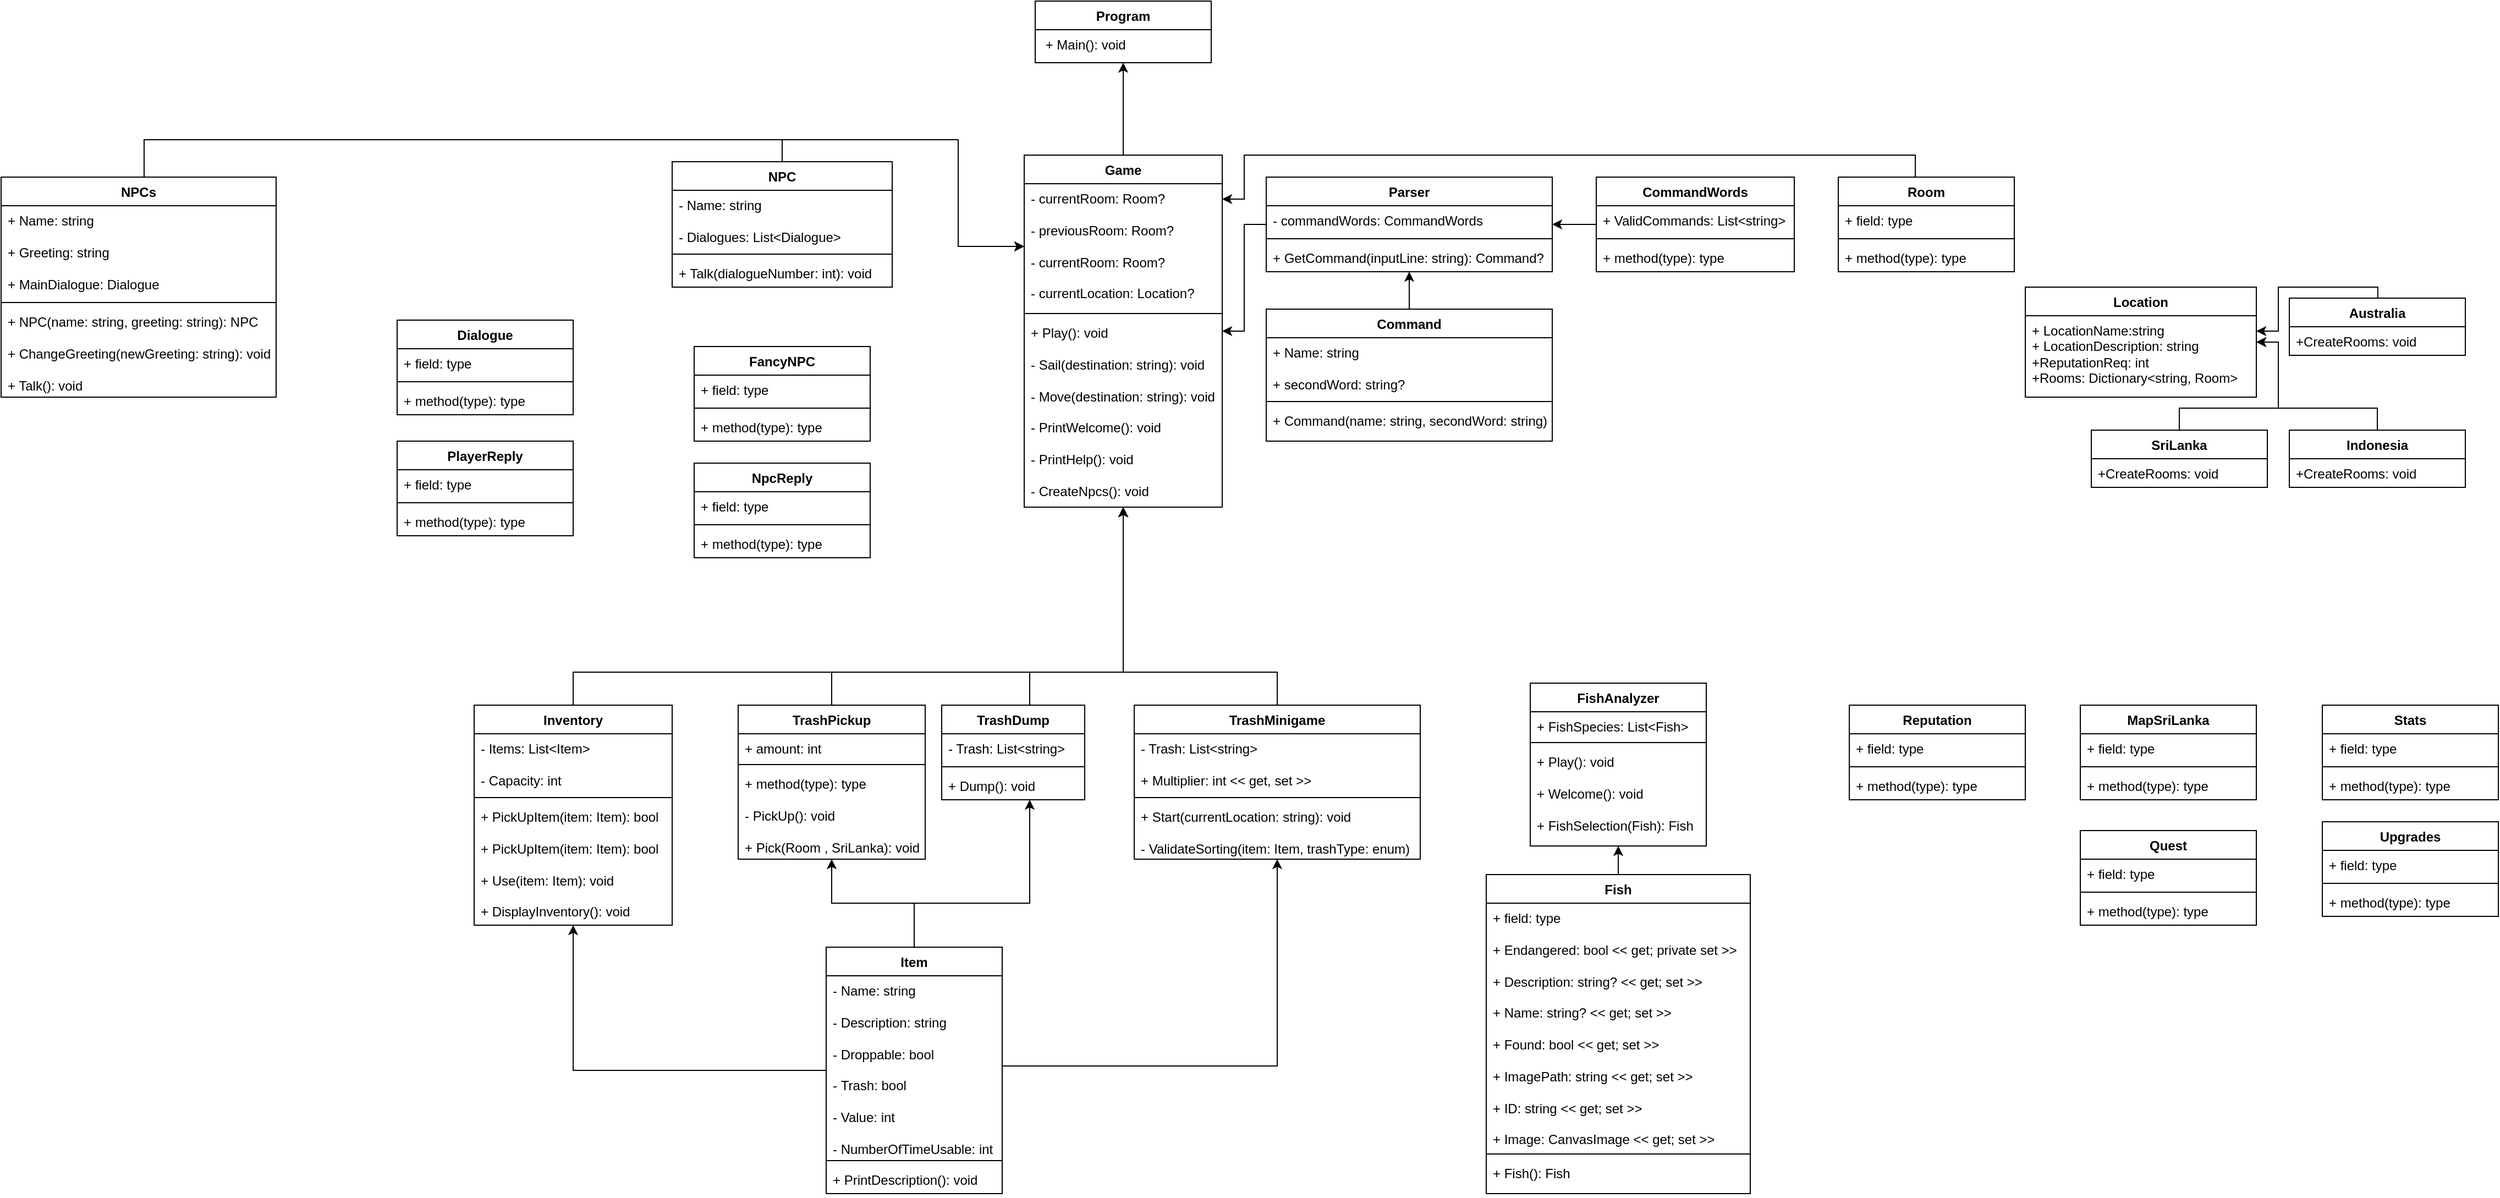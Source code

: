 <mxfile version="25.0.3">
  <diagram name="Page-1" id="HshJEkVW3gEjUvGZFas3">
    <mxGraphModel dx="2058" dy="684" grid="1" gridSize="10" guides="1" tooltips="1" connect="1" arrows="1" fold="1" page="1" pageScale="1" pageWidth="850" pageHeight="1100" math="0" shadow="0">
      <root>
        <mxCell id="0" />
        <mxCell id="1" parent="0" />
        <mxCell id="acAQ6S3nDztvJlJHTMa2-1" value="Program" style="swimlane;fontStyle=1;align=center;verticalAlign=top;childLayout=stackLayout;horizontal=1;startSize=26;horizontalStack=0;resizeParent=1;resizeParentMax=0;resizeLast=0;collapsible=1;marginBottom=0;whiteSpace=wrap;html=1;" parent="1" vertex="1">
          <mxGeometry x="350" y="10" width="160" height="56" as="geometry" />
        </mxCell>
        <mxCell id="acAQ6S3nDztvJlJHTMa2-4" value="&amp;nbsp;+ Main(): void" style="text;strokeColor=none;fillColor=none;align=left;verticalAlign=top;spacingLeft=4;spacingRight=4;overflow=hidden;rotatable=0;points=[[0,0.5],[1,0.5]];portConstraint=eastwest;whiteSpace=wrap;html=1;" parent="acAQ6S3nDztvJlJHTMa2-1" vertex="1">
          <mxGeometry y="26" width="160" height="30" as="geometry" />
        </mxCell>
        <mxCell id="acAQ6S3nDztvJlJHTMa2-167" style="edgeStyle=orthogonalEdgeStyle;rounded=0;orthogonalLoop=1;jettySize=auto;html=1;" parent="1" source="acAQ6S3nDztvJlJHTMa2-5" target="acAQ6S3nDztvJlJHTMa2-1" edge="1">
          <mxGeometry relative="1" as="geometry" />
        </mxCell>
        <mxCell id="acAQ6S3nDztvJlJHTMa2-5" value="Game" style="swimlane;fontStyle=1;align=center;verticalAlign=top;childLayout=stackLayout;horizontal=1;startSize=26;horizontalStack=0;resizeParent=1;resizeParentMax=0;resizeLast=0;collapsible=1;marginBottom=0;whiteSpace=wrap;html=1;" parent="1" vertex="1">
          <mxGeometry x="340" y="150" width="180" height="320" as="geometry" />
        </mxCell>
        <mxCell id="acAQ6S3nDztvJlJHTMa2-6" value="- currentRoom: Room?&lt;div&gt;&lt;br&gt;&lt;div&gt;- previousRoom: Room?&lt;/div&gt;&lt;div&gt;&lt;br&gt;&lt;/div&gt;&lt;div&gt;- currentRoom: Room?&lt;br&gt;&lt;/div&gt;&lt;div&gt;&lt;br&gt;&lt;/div&gt;&lt;div&gt;- currentLocation: Location?&lt;/div&gt;&lt;/div&gt;" style="text;strokeColor=none;fillColor=none;align=left;verticalAlign=top;spacingLeft=4;spacingRight=4;overflow=hidden;rotatable=0;points=[[0,0.5],[1,0.5]];portConstraint=eastwest;whiteSpace=wrap;html=1;" parent="acAQ6S3nDztvJlJHTMa2-5" vertex="1">
          <mxGeometry y="26" width="180" height="114" as="geometry" />
        </mxCell>
        <mxCell id="acAQ6S3nDztvJlJHTMa2-7" value="" style="line;strokeWidth=1;fillColor=none;align=left;verticalAlign=middle;spacingTop=-1;spacingLeft=3;spacingRight=3;rotatable=0;labelPosition=right;points=[];portConstraint=eastwest;strokeColor=inherit;" parent="acAQ6S3nDztvJlJHTMa2-5" vertex="1">
          <mxGeometry y="140" width="180" height="8" as="geometry" />
        </mxCell>
        <mxCell id="acAQ6S3nDztvJlJHTMa2-8" value="&lt;div&gt;+ Play(): void&lt;/div&gt;&lt;div&gt;&lt;br&gt;&lt;/div&gt;&lt;div&gt;- Sail(destination: string): void&lt;/div&gt;&lt;div&gt;&lt;br&gt;&lt;/div&gt;&lt;div&gt;- Move(destination: string): void&lt;/div&gt;&lt;div&gt;&lt;br&gt;&lt;/div&gt;&lt;div&gt;- PrintWelcome(): void&lt;/div&gt;&lt;div&gt;&lt;br&gt;&lt;/div&gt;&lt;div&gt;- PrintHelp(): void&lt;/div&gt;&lt;div&gt;&lt;br&gt;&lt;/div&gt;&lt;div&gt;- CreateNpcs(): void&lt;/div&gt;&lt;div&gt;&lt;br&gt;&lt;/div&gt;" style="text;strokeColor=none;fillColor=none;align=left;verticalAlign=top;spacingLeft=4;spacingRight=4;overflow=hidden;rotatable=0;points=[[0,0.5],[1,0.5]];portConstraint=eastwest;whiteSpace=wrap;html=1;" parent="acAQ6S3nDztvJlJHTMa2-5" vertex="1">
          <mxGeometry y="148" width="180" height="172" as="geometry" />
        </mxCell>
        <mxCell id="acAQ6S3nDztvJlJHTMa2-171" style="edgeStyle=orthogonalEdgeStyle;rounded=0;orthogonalLoop=1;jettySize=auto;html=1;" parent="1" source="acAQ6S3nDztvJlJHTMa2-13" target="acAQ6S3nDztvJlJHTMa2-5" edge="1">
          <mxGeometry relative="1" as="geometry" />
        </mxCell>
        <mxCell id="acAQ6S3nDztvJlJHTMa2-13" value="Parser" style="swimlane;fontStyle=1;align=center;verticalAlign=top;childLayout=stackLayout;horizontal=1;startSize=26;horizontalStack=0;resizeParent=1;resizeParentMax=0;resizeLast=0;collapsible=1;marginBottom=0;whiteSpace=wrap;html=1;" parent="1" vertex="1">
          <mxGeometry x="560" y="170" width="260" height="86" as="geometry" />
        </mxCell>
        <mxCell id="acAQ6S3nDztvJlJHTMa2-14" value="- commandWords: CommandWords" style="text;strokeColor=none;fillColor=none;align=left;verticalAlign=top;spacingLeft=4;spacingRight=4;overflow=hidden;rotatable=0;points=[[0,0.5],[1,0.5]];portConstraint=eastwest;whiteSpace=wrap;html=1;" parent="acAQ6S3nDztvJlJHTMa2-13" vertex="1">
          <mxGeometry y="26" width="260" height="26" as="geometry" />
        </mxCell>
        <mxCell id="acAQ6S3nDztvJlJHTMa2-15" value="" style="line;strokeWidth=1;fillColor=none;align=left;verticalAlign=middle;spacingTop=-1;spacingLeft=3;spacingRight=3;rotatable=0;labelPosition=right;points=[];portConstraint=eastwest;strokeColor=inherit;" parent="acAQ6S3nDztvJlJHTMa2-13" vertex="1">
          <mxGeometry y="52" width="260" height="8" as="geometry" />
        </mxCell>
        <mxCell id="acAQ6S3nDztvJlJHTMa2-16" value="+ GetCommand(inputLine: string): Command?" style="text;strokeColor=none;fillColor=none;align=left;verticalAlign=top;spacingLeft=4;spacingRight=4;overflow=hidden;rotatable=0;points=[[0,0.5],[1,0.5]];portConstraint=eastwest;whiteSpace=wrap;html=1;" parent="acAQ6S3nDztvJlJHTMa2-13" vertex="1">
          <mxGeometry y="60" width="260" height="26" as="geometry" />
        </mxCell>
        <mxCell id="acAQ6S3nDztvJlJHTMa2-172" style="edgeStyle=orthogonalEdgeStyle;rounded=0;orthogonalLoop=1;jettySize=auto;html=1;" parent="1" source="acAQ6S3nDztvJlJHTMa2-17" target="acAQ6S3nDztvJlJHTMa2-13" edge="1">
          <mxGeometry relative="1" as="geometry" />
        </mxCell>
        <mxCell id="acAQ6S3nDztvJlJHTMa2-17" value="Command" style="swimlane;fontStyle=1;align=center;verticalAlign=top;childLayout=stackLayout;horizontal=1;startSize=26;horizontalStack=0;resizeParent=1;resizeParentMax=0;resizeLast=0;collapsible=1;marginBottom=0;whiteSpace=wrap;html=1;" parent="1" vertex="1">
          <mxGeometry x="560" y="290" width="260" height="120" as="geometry" />
        </mxCell>
        <mxCell id="acAQ6S3nDztvJlJHTMa2-18" value="+ Name: string&lt;div&gt;&lt;br&gt;&lt;div&gt;+ secondWord: string?&lt;/div&gt;&lt;/div&gt;" style="text;strokeColor=none;fillColor=none;align=left;verticalAlign=top;spacingLeft=4;spacingRight=4;overflow=hidden;rotatable=0;points=[[0,0.5],[1,0.5]];portConstraint=eastwest;whiteSpace=wrap;html=1;" parent="acAQ6S3nDztvJlJHTMa2-17" vertex="1">
          <mxGeometry y="26" width="260" height="54" as="geometry" />
        </mxCell>
        <mxCell id="acAQ6S3nDztvJlJHTMa2-19" value="" style="line;strokeWidth=1;fillColor=none;align=left;verticalAlign=middle;spacingTop=-1;spacingLeft=3;spacingRight=3;rotatable=0;labelPosition=right;points=[];portConstraint=eastwest;strokeColor=inherit;" parent="acAQ6S3nDztvJlJHTMa2-17" vertex="1">
          <mxGeometry y="80" width="260" height="8" as="geometry" />
        </mxCell>
        <mxCell id="acAQ6S3nDztvJlJHTMa2-20" value="+ Command(name: string, secondWord: string)" style="text;strokeColor=none;fillColor=none;align=left;verticalAlign=top;spacingLeft=4;spacingRight=4;overflow=hidden;rotatable=0;points=[[0,0.5],[1,0.5]];portConstraint=eastwest;whiteSpace=wrap;html=1;" parent="acAQ6S3nDztvJlJHTMa2-17" vertex="1">
          <mxGeometry y="88" width="260" height="32" as="geometry" />
        </mxCell>
        <mxCell id="acAQ6S3nDztvJlJHTMa2-163" style="edgeStyle=orthogonalEdgeStyle;rounded=0;orthogonalLoop=1;jettySize=auto;html=1;exitX=0.5;exitY=0;exitDx=0;exitDy=0;" parent="1" source="acAQ6S3nDztvJlJHTMa2-21" target="acAQ6S3nDztvJlJHTMa2-6" edge="1">
          <mxGeometry relative="1" as="geometry" />
        </mxCell>
        <mxCell id="acAQ6S3nDztvJlJHTMa2-21" value="NPC" style="swimlane;fontStyle=1;align=center;verticalAlign=top;childLayout=stackLayout;horizontal=1;startSize=26;horizontalStack=0;resizeParent=1;resizeParentMax=0;resizeLast=0;collapsible=1;marginBottom=0;whiteSpace=wrap;html=1;" parent="1" vertex="1">
          <mxGeometry x="20" y="156" width="200" height="114" as="geometry" />
        </mxCell>
        <mxCell id="acAQ6S3nDztvJlJHTMa2-22" value="- Name: string&lt;div&gt;&lt;br&gt;&lt;/div&gt;&lt;div&gt;- Dialogues: List&amp;lt;Dialogue&amp;gt;&lt;/div&gt;" style="text;strokeColor=none;fillColor=none;align=left;verticalAlign=top;spacingLeft=4;spacingRight=4;overflow=hidden;rotatable=0;points=[[0,0.5],[1,0.5]];portConstraint=eastwest;whiteSpace=wrap;html=1;" parent="acAQ6S3nDztvJlJHTMa2-21" vertex="1">
          <mxGeometry y="26" width="200" height="54" as="geometry" />
        </mxCell>
        <mxCell id="acAQ6S3nDztvJlJHTMa2-23" value="" style="line;strokeWidth=1;fillColor=none;align=left;verticalAlign=middle;spacingTop=-1;spacingLeft=3;spacingRight=3;rotatable=0;labelPosition=right;points=[];portConstraint=eastwest;strokeColor=inherit;" parent="acAQ6S3nDztvJlJHTMa2-21" vertex="1">
          <mxGeometry y="80" width="200" height="8" as="geometry" />
        </mxCell>
        <mxCell id="acAQ6S3nDztvJlJHTMa2-24" value="+ Talk(dialogueNumber: int): void" style="text;strokeColor=none;fillColor=none;align=left;verticalAlign=top;spacingLeft=4;spacingRight=4;overflow=hidden;rotatable=0;points=[[0,0.5],[1,0.5]];portConstraint=eastwest;whiteSpace=wrap;html=1;" parent="acAQ6S3nDztvJlJHTMa2-21" vertex="1">
          <mxGeometry y="88" width="200" height="26" as="geometry" />
        </mxCell>
        <mxCell id="acAQ6S3nDztvJlJHTMa2-170" style="edgeStyle=orthogonalEdgeStyle;rounded=0;orthogonalLoop=1;jettySize=auto;html=1;" parent="1" source="acAQ6S3nDztvJlJHTMa2-33" target="acAQ6S3nDztvJlJHTMa2-5" edge="1">
          <mxGeometry relative="1" as="geometry">
            <Array as="points">
              <mxPoint x="-70" y="620" />
              <mxPoint x="430" y="620" />
            </Array>
          </mxGeometry>
        </mxCell>
        <mxCell id="acAQ6S3nDztvJlJHTMa2-33" value="Inventory" style="swimlane;fontStyle=1;align=center;verticalAlign=top;childLayout=stackLayout;horizontal=1;startSize=26;horizontalStack=0;resizeParent=1;resizeParentMax=0;resizeLast=0;collapsible=1;marginBottom=0;whiteSpace=wrap;html=1;" parent="1" vertex="1">
          <mxGeometry x="-160" y="650" width="180" height="200" as="geometry" />
        </mxCell>
        <mxCell id="acAQ6S3nDztvJlJHTMa2-34" value="- Items: List&amp;lt;Item&amp;gt;&lt;div&gt;&lt;br&gt;&lt;/div&gt;&lt;div&gt;- Capacity: int&lt;/div&gt;&lt;div&gt;&lt;br&gt;&lt;/div&gt;" style="text;strokeColor=none;fillColor=none;align=left;verticalAlign=top;spacingLeft=4;spacingRight=4;overflow=hidden;rotatable=0;points=[[0,0.5],[1,0.5]];portConstraint=eastwest;whiteSpace=wrap;html=1;" parent="acAQ6S3nDztvJlJHTMa2-33" vertex="1">
          <mxGeometry y="26" width="180" height="54" as="geometry" />
        </mxCell>
        <mxCell id="acAQ6S3nDztvJlJHTMa2-35" value="" style="line;strokeWidth=1;fillColor=none;align=left;verticalAlign=middle;spacingTop=-1;spacingLeft=3;spacingRight=3;rotatable=0;labelPosition=right;points=[];portConstraint=eastwest;strokeColor=inherit;" parent="acAQ6S3nDztvJlJHTMa2-33" vertex="1">
          <mxGeometry y="80" width="180" height="8" as="geometry" />
        </mxCell>
        <mxCell id="acAQ6S3nDztvJlJHTMa2-36" value="&lt;div&gt;+ PickUpItem(item: Item): bool&lt;/div&gt;&lt;div&gt;&lt;br&gt;&lt;/div&gt;&lt;div&gt;+ PickUpItem(item: Item): bool&lt;/div&gt;&lt;div&gt;&lt;br&gt;&lt;/div&gt;&lt;div&gt;&lt;span class=&quot;hljs-operator&quot;&gt;+&lt;/span&gt;&amp;nbsp;Use(item: Item): void&lt;/div&gt;&lt;div&gt;&lt;br&gt;&lt;/div&gt;&lt;div&gt;&lt;span class=&quot;hljs-operator&quot;&gt;+&lt;/span&gt;&amp;nbsp;DisplayInventory(): void&amp;nbsp;&lt;/div&gt;" style="text;strokeColor=none;fillColor=none;align=left;verticalAlign=top;spacingLeft=4;spacingRight=4;overflow=hidden;rotatable=0;points=[[0,0.5],[1,0.5]];portConstraint=eastwest;whiteSpace=wrap;html=1;" parent="acAQ6S3nDztvJlJHTMa2-33" vertex="1">
          <mxGeometry y="88" width="180" height="112" as="geometry" />
        </mxCell>
        <mxCell id="F4LDAdHDtTHoYNamxjhs-8" style="edgeStyle=orthogonalEdgeStyle;rounded=0;orthogonalLoop=1;jettySize=auto;html=1;" parent="1" source="acAQ6S3nDztvJlJHTMa2-37" target="acAQ6S3nDztvJlJHTMa2-117" edge="1">
          <mxGeometry relative="1" as="geometry" />
        </mxCell>
        <mxCell id="F4LDAdHDtTHoYNamxjhs-9" style="edgeStyle=orthogonalEdgeStyle;rounded=0;orthogonalLoop=1;jettySize=auto;html=1;" parent="1" source="acAQ6S3nDztvJlJHTMa2-37" target="acAQ6S3nDztvJlJHTMa2-33" edge="1">
          <mxGeometry relative="1" as="geometry" />
        </mxCell>
        <mxCell id="F4LDAdHDtTHoYNamxjhs-10" style="edgeStyle=orthogonalEdgeStyle;rounded=0;orthogonalLoop=1;jettySize=auto;html=1;" parent="1" source="acAQ6S3nDztvJlJHTMa2-37" target="acAQ6S3nDztvJlJHTMa2-121" edge="1">
          <mxGeometry relative="1" as="geometry">
            <Array as="points">
              <mxPoint x="240" y="830" />
              <mxPoint x="345" y="830" />
            </Array>
          </mxGeometry>
        </mxCell>
        <mxCell id="acAQ6S3nDztvJlJHTMa2-37" value="Item" style="swimlane;fontStyle=1;align=center;verticalAlign=top;childLayout=stackLayout;horizontal=1;startSize=26;horizontalStack=0;resizeParent=1;resizeParentMax=0;resizeLast=0;collapsible=1;marginBottom=0;whiteSpace=wrap;html=1;" parent="1" vertex="1">
          <mxGeometry x="160" y="870" width="160" height="224" as="geometry" />
        </mxCell>
        <mxCell id="acAQ6S3nDztvJlJHTMa2-38" value="&lt;font style=&quot;font-size: 12px;&quot;&gt;&lt;span class=&quot;hljs-operator&quot;&gt;-&lt;/span&gt;&amp;nbsp;Name: string&lt;/font&gt;&lt;div&gt;&lt;br&gt;&lt;div&gt;&lt;div&gt;&lt;font style=&quot;font-size: 12px;&quot;&gt;&lt;span class=&quot;hljs-operator&quot;&gt;-&lt;/span&gt;&amp;nbsp;Description: string&lt;/font&gt;&lt;/div&gt;&lt;div&gt;&lt;font style=&quot;font-size: 12px;&quot;&gt;&lt;br&gt;&lt;/font&gt;&lt;/div&gt;&lt;div&gt;&lt;font style=&quot;font-size: 12px;&quot;&gt;&lt;span class=&quot;hljs-operator&quot;&gt;-&lt;/span&gt;&amp;nbsp;Droppable: bool&lt;/font&gt;&lt;/div&gt;&lt;div&gt;&lt;font style=&quot;font-size: 12px;&quot;&gt;&lt;br&gt;&lt;/font&gt;&lt;/div&gt;&lt;div&gt;&lt;font style=&quot;font-size: 12px;&quot;&gt;&lt;span class=&quot;hljs-operator&quot;&gt;-&lt;/span&gt;&amp;nbsp;Trash: bool&lt;/font&gt;&lt;/div&gt;&lt;div&gt;&lt;font style=&quot;font-size: 12px;&quot;&gt;&lt;br&gt;&lt;/font&gt;&lt;/div&gt;&lt;div&gt;&lt;font style=&quot;font-size: 12px;&quot;&gt;&lt;span class=&quot;hljs-operator&quot;&gt;-&lt;/span&gt;&amp;nbsp;&lt;span class=&quot;hljs-keyword&quot;&gt;Value&lt;/span&gt;:&amp;nbsp;&lt;span class=&quot;hljs-type&quot;&gt;int&lt;/span&gt;&lt;/font&gt;&lt;/div&gt;&lt;div&gt;&lt;font style=&quot;font-size: 12px;&quot;&gt;&lt;span class=&quot;hljs-type&quot;&gt;&lt;br&gt;&lt;/span&gt;&lt;/font&gt;&lt;/div&gt;&lt;div&gt;&lt;span class=&quot;hljs-type&quot;&gt;&lt;font style=&quot;font-size: 12px;&quot;&gt;&lt;span class=&quot;hljs-operator&quot;&gt;-&lt;/span&gt;&amp;nbsp;NumberOfTimeUsable:&amp;nbsp;&lt;span class=&quot;hljs-type&quot;&gt;int&lt;/span&gt;&lt;/font&gt;&lt;/span&gt;&lt;/div&gt;&lt;/div&gt;&lt;/div&gt;" style="text;strokeColor=none;fillColor=none;align=left;verticalAlign=top;spacingLeft=4;spacingRight=4;overflow=hidden;rotatable=0;points=[[0,0.5],[1,0.5]];portConstraint=eastwest;whiteSpace=wrap;html=1;" parent="acAQ6S3nDztvJlJHTMa2-37" vertex="1">
          <mxGeometry y="26" width="160" height="164" as="geometry" />
        </mxCell>
        <mxCell id="acAQ6S3nDztvJlJHTMa2-39" value="" style="line;strokeWidth=1;fillColor=none;align=left;verticalAlign=middle;spacingTop=-1;spacingLeft=3;spacingRight=3;rotatable=0;labelPosition=right;points=[];portConstraint=eastwest;strokeColor=inherit;" parent="acAQ6S3nDztvJlJHTMa2-37" vertex="1">
          <mxGeometry y="190" width="160" height="8" as="geometry" />
        </mxCell>
        <mxCell id="acAQ6S3nDztvJlJHTMa2-40" value="+ PrintDescription(): void" style="text;strokeColor=none;fillColor=none;align=left;verticalAlign=top;spacingLeft=4;spacingRight=4;overflow=hidden;rotatable=0;points=[[0,0.5],[1,0.5]];portConstraint=eastwest;whiteSpace=wrap;html=1;" parent="acAQ6S3nDztvJlJHTMa2-37" vertex="1">
          <mxGeometry y="198" width="160" height="26" as="geometry" />
        </mxCell>
        <mxCell id="acAQ6S3nDztvJlJHTMa2-173" style="edgeStyle=orthogonalEdgeStyle;rounded=0;orthogonalLoop=1;jettySize=auto;html=1;" parent="1" source="acAQ6S3nDztvJlJHTMa2-44" target="acAQ6S3nDztvJlJHTMa2-13" edge="1">
          <mxGeometry relative="1" as="geometry" />
        </mxCell>
        <mxCell id="acAQ6S3nDztvJlJHTMa2-44" value="CommandWords" style="swimlane;fontStyle=1;align=center;verticalAlign=top;childLayout=stackLayout;horizontal=1;startSize=26;horizontalStack=0;resizeParent=1;resizeParentMax=0;resizeLast=0;collapsible=1;marginBottom=0;whiteSpace=wrap;html=1;" parent="1" vertex="1">
          <mxGeometry x="860" y="170" width="180" height="86" as="geometry" />
        </mxCell>
        <mxCell id="acAQ6S3nDztvJlJHTMa2-45" value="+ ValidCommands: List&amp;lt;string&amp;gt;" style="text;strokeColor=none;fillColor=none;align=left;verticalAlign=top;spacingLeft=4;spacingRight=4;overflow=hidden;rotatable=0;points=[[0,0.5],[1,0.5]];portConstraint=eastwest;whiteSpace=wrap;html=1;" parent="acAQ6S3nDztvJlJHTMa2-44" vertex="1">
          <mxGeometry y="26" width="180" height="26" as="geometry" />
        </mxCell>
        <mxCell id="acAQ6S3nDztvJlJHTMa2-46" value="" style="line;strokeWidth=1;fillColor=none;align=left;verticalAlign=middle;spacingTop=-1;spacingLeft=3;spacingRight=3;rotatable=0;labelPosition=right;points=[];portConstraint=eastwest;strokeColor=inherit;" parent="acAQ6S3nDztvJlJHTMa2-44" vertex="1">
          <mxGeometry y="52" width="180" height="8" as="geometry" />
        </mxCell>
        <mxCell id="acAQ6S3nDztvJlJHTMa2-47" value="+ method(type): type" style="text;strokeColor=none;fillColor=none;align=left;verticalAlign=top;spacingLeft=4;spacingRight=4;overflow=hidden;rotatable=0;points=[[0,0.5],[1,0.5]];portConstraint=eastwest;whiteSpace=wrap;html=1;" parent="acAQ6S3nDztvJlJHTMa2-44" vertex="1">
          <mxGeometry y="60" width="180" height="26" as="geometry" />
        </mxCell>
        <mxCell id="acAQ6S3nDztvJlJHTMa2-52" value="FancyNPC" style="swimlane;fontStyle=1;align=center;verticalAlign=top;childLayout=stackLayout;horizontal=1;startSize=26;horizontalStack=0;resizeParent=1;resizeParentMax=0;resizeLast=0;collapsible=1;marginBottom=0;whiteSpace=wrap;html=1;" parent="1" vertex="1">
          <mxGeometry x="40" y="324" width="160" height="86" as="geometry" />
        </mxCell>
        <mxCell id="acAQ6S3nDztvJlJHTMa2-53" value="+ field: type" style="text;strokeColor=none;fillColor=none;align=left;verticalAlign=top;spacingLeft=4;spacingRight=4;overflow=hidden;rotatable=0;points=[[0,0.5],[1,0.5]];portConstraint=eastwest;whiteSpace=wrap;html=1;" parent="acAQ6S3nDztvJlJHTMa2-52" vertex="1">
          <mxGeometry y="26" width="160" height="26" as="geometry" />
        </mxCell>
        <mxCell id="acAQ6S3nDztvJlJHTMa2-54" value="" style="line;strokeWidth=1;fillColor=none;align=left;verticalAlign=middle;spacingTop=-1;spacingLeft=3;spacingRight=3;rotatable=0;labelPosition=right;points=[];portConstraint=eastwest;strokeColor=inherit;" parent="acAQ6S3nDztvJlJHTMa2-52" vertex="1">
          <mxGeometry y="52" width="160" height="8" as="geometry" />
        </mxCell>
        <mxCell id="acAQ6S3nDztvJlJHTMa2-55" value="+ method(type): type" style="text;strokeColor=none;fillColor=none;align=left;verticalAlign=top;spacingLeft=4;spacingRight=4;overflow=hidden;rotatable=0;points=[[0,0.5],[1,0.5]];portConstraint=eastwest;whiteSpace=wrap;html=1;" parent="acAQ6S3nDztvJlJHTMa2-52" vertex="1">
          <mxGeometry y="60" width="160" height="26" as="geometry" />
        </mxCell>
        <mxCell id="acAQ6S3nDztvJlJHTMa2-56" value="Dialogue" style="swimlane;fontStyle=1;align=center;verticalAlign=top;childLayout=stackLayout;horizontal=1;startSize=26;horizontalStack=0;resizeParent=1;resizeParentMax=0;resizeLast=0;collapsible=1;marginBottom=0;whiteSpace=wrap;html=1;" parent="1" vertex="1">
          <mxGeometry x="-230" y="300" width="160" height="86" as="geometry">
            <mxRectangle x="-130" y="204" width="90" height="30" as="alternateBounds" />
          </mxGeometry>
        </mxCell>
        <mxCell id="acAQ6S3nDztvJlJHTMa2-57" value="+ field: type" style="text;strokeColor=none;fillColor=none;align=left;verticalAlign=top;spacingLeft=4;spacingRight=4;overflow=hidden;rotatable=0;points=[[0,0.5],[1,0.5]];portConstraint=eastwest;whiteSpace=wrap;html=1;" parent="acAQ6S3nDztvJlJHTMa2-56" vertex="1">
          <mxGeometry y="26" width="160" height="26" as="geometry" />
        </mxCell>
        <mxCell id="acAQ6S3nDztvJlJHTMa2-58" value="" style="line;strokeWidth=1;fillColor=none;align=left;verticalAlign=middle;spacingTop=-1;spacingLeft=3;spacingRight=3;rotatable=0;labelPosition=right;points=[];portConstraint=eastwest;strokeColor=inherit;" parent="acAQ6S3nDztvJlJHTMa2-56" vertex="1">
          <mxGeometry y="52" width="160" height="8" as="geometry" />
        </mxCell>
        <mxCell id="acAQ6S3nDztvJlJHTMa2-59" value="+ method(type): type" style="text;strokeColor=none;fillColor=none;align=left;verticalAlign=top;spacingLeft=4;spacingRight=4;overflow=hidden;rotatable=0;points=[[0,0.5],[1,0.5]];portConstraint=eastwest;whiteSpace=wrap;html=1;" parent="acAQ6S3nDztvJlJHTMa2-56" vertex="1">
          <mxGeometry y="60" width="160" height="26" as="geometry" />
        </mxCell>
        <mxCell id="acAQ6S3nDztvJlJHTMa2-68" value="Reputation" style="swimlane;fontStyle=1;align=center;verticalAlign=top;childLayout=stackLayout;horizontal=1;startSize=26;horizontalStack=0;resizeParent=1;resizeParentMax=0;resizeLast=0;collapsible=1;marginBottom=0;whiteSpace=wrap;html=1;" parent="1" vertex="1">
          <mxGeometry x="1090" y="650" width="160" height="86" as="geometry" />
        </mxCell>
        <mxCell id="acAQ6S3nDztvJlJHTMa2-69" value="+ field: type" style="text;strokeColor=none;fillColor=none;align=left;verticalAlign=top;spacingLeft=4;spacingRight=4;overflow=hidden;rotatable=0;points=[[0,0.5],[1,0.5]];portConstraint=eastwest;whiteSpace=wrap;html=1;" parent="acAQ6S3nDztvJlJHTMa2-68" vertex="1">
          <mxGeometry y="26" width="160" height="26" as="geometry" />
        </mxCell>
        <mxCell id="acAQ6S3nDztvJlJHTMa2-70" value="" style="line;strokeWidth=1;fillColor=none;align=left;verticalAlign=middle;spacingTop=-1;spacingLeft=3;spacingRight=3;rotatable=0;labelPosition=right;points=[];portConstraint=eastwest;strokeColor=inherit;" parent="acAQ6S3nDztvJlJHTMa2-68" vertex="1">
          <mxGeometry y="52" width="160" height="8" as="geometry" />
        </mxCell>
        <mxCell id="acAQ6S3nDztvJlJHTMa2-71" value="+ method(type): type" style="text;strokeColor=none;fillColor=none;align=left;verticalAlign=top;spacingLeft=4;spacingRight=4;overflow=hidden;rotatable=0;points=[[0,0.5],[1,0.5]];portConstraint=eastwest;whiteSpace=wrap;html=1;" parent="acAQ6S3nDztvJlJHTMa2-68" vertex="1">
          <mxGeometry y="60" width="160" height="26" as="geometry" />
        </mxCell>
        <mxCell id="acAQ6S3nDztvJlJHTMa2-72" value="NpcReply" style="swimlane;fontStyle=1;align=center;verticalAlign=top;childLayout=stackLayout;horizontal=1;startSize=26;horizontalStack=0;resizeParent=1;resizeParentMax=0;resizeLast=0;collapsible=1;marginBottom=0;whiteSpace=wrap;html=1;" parent="1" vertex="1">
          <mxGeometry x="40" y="430" width="160" height="86" as="geometry" />
        </mxCell>
        <mxCell id="acAQ6S3nDztvJlJHTMa2-73" value="+ field: type" style="text;strokeColor=none;fillColor=none;align=left;verticalAlign=top;spacingLeft=4;spacingRight=4;overflow=hidden;rotatable=0;points=[[0,0.5],[1,0.5]];portConstraint=eastwest;whiteSpace=wrap;html=1;" parent="acAQ6S3nDztvJlJHTMa2-72" vertex="1">
          <mxGeometry y="26" width="160" height="26" as="geometry" />
        </mxCell>
        <mxCell id="acAQ6S3nDztvJlJHTMa2-74" value="" style="line;strokeWidth=1;fillColor=none;align=left;verticalAlign=middle;spacingTop=-1;spacingLeft=3;spacingRight=3;rotatable=0;labelPosition=right;points=[];portConstraint=eastwest;strokeColor=inherit;" parent="acAQ6S3nDztvJlJHTMa2-72" vertex="1">
          <mxGeometry y="52" width="160" height="8" as="geometry" />
        </mxCell>
        <mxCell id="acAQ6S3nDztvJlJHTMa2-75" value="+ method(type): type" style="text;strokeColor=none;fillColor=none;align=left;verticalAlign=top;spacingLeft=4;spacingRight=4;overflow=hidden;rotatable=0;points=[[0,0.5],[1,0.5]];portConstraint=eastwest;whiteSpace=wrap;html=1;" parent="acAQ6S3nDztvJlJHTMa2-72" vertex="1">
          <mxGeometry y="60" width="160" height="26" as="geometry" />
        </mxCell>
        <mxCell id="acAQ6S3nDztvJlJHTMa2-77" value="PlayerReply" style="swimlane;fontStyle=1;align=center;verticalAlign=top;childLayout=stackLayout;horizontal=1;startSize=26;horizontalStack=0;resizeParent=1;resizeParentMax=0;resizeLast=0;collapsible=1;marginBottom=0;whiteSpace=wrap;html=1;" parent="1" vertex="1">
          <mxGeometry x="-230" y="410" width="160" height="86" as="geometry" />
        </mxCell>
        <mxCell id="acAQ6S3nDztvJlJHTMa2-78" value="+ field: type" style="text;strokeColor=none;fillColor=none;align=left;verticalAlign=top;spacingLeft=4;spacingRight=4;overflow=hidden;rotatable=0;points=[[0,0.5],[1,0.5]];portConstraint=eastwest;whiteSpace=wrap;html=1;" parent="acAQ6S3nDztvJlJHTMa2-77" vertex="1">
          <mxGeometry y="26" width="160" height="26" as="geometry" />
        </mxCell>
        <mxCell id="acAQ6S3nDztvJlJHTMa2-79" value="" style="line;strokeWidth=1;fillColor=none;align=left;verticalAlign=middle;spacingTop=-1;spacingLeft=3;spacingRight=3;rotatable=0;labelPosition=right;points=[];portConstraint=eastwest;strokeColor=inherit;" parent="acAQ6S3nDztvJlJHTMa2-77" vertex="1">
          <mxGeometry y="52" width="160" height="8" as="geometry" />
        </mxCell>
        <mxCell id="acAQ6S3nDztvJlJHTMa2-80" value="+ method(type): type" style="text;strokeColor=none;fillColor=none;align=left;verticalAlign=top;spacingLeft=4;spacingRight=4;overflow=hidden;rotatable=0;points=[[0,0.5],[1,0.5]];portConstraint=eastwest;whiteSpace=wrap;html=1;" parent="acAQ6S3nDztvJlJHTMa2-77" vertex="1">
          <mxGeometry y="60" width="160" height="26" as="geometry" />
        </mxCell>
        <mxCell id="acAQ6S3nDztvJlJHTMa2-81" value="Quest" style="swimlane;fontStyle=1;align=center;verticalAlign=top;childLayout=stackLayout;horizontal=1;startSize=26;horizontalStack=0;resizeParent=1;resizeParentMax=0;resizeLast=0;collapsible=1;marginBottom=0;whiteSpace=wrap;html=1;" parent="1" vertex="1">
          <mxGeometry x="1300" y="764" width="160" height="86" as="geometry" />
        </mxCell>
        <mxCell id="acAQ6S3nDztvJlJHTMa2-82" value="+ field: type" style="text;strokeColor=none;fillColor=none;align=left;verticalAlign=top;spacingLeft=4;spacingRight=4;overflow=hidden;rotatable=0;points=[[0,0.5],[1,0.5]];portConstraint=eastwest;whiteSpace=wrap;html=1;" parent="acAQ6S3nDztvJlJHTMa2-81" vertex="1">
          <mxGeometry y="26" width="160" height="26" as="geometry" />
        </mxCell>
        <mxCell id="acAQ6S3nDztvJlJHTMa2-83" value="" style="line;strokeWidth=1;fillColor=none;align=left;verticalAlign=middle;spacingTop=-1;spacingLeft=3;spacingRight=3;rotatable=0;labelPosition=right;points=[];portConstraint=eastwest;strokeColor=inherit;" parent="acAQ6S3nDztvJlJHTMa2-81" vertex="1">
          <mxGeometry y="52" width="160" height="8" as="geometry" />
        </mxCell>
        <mxCell id="acAQ6S3nDztvJlJHTMa2-84" value="+ method(type): type" style="text;strokeColor=none;fillColor=none;align=left;verticalAlign=top;spacingLeft=4;spacingRight=4;overflow=hidden;rotatable=0;points=[[0,0.5],[1,0.5]];portConstraint=eastwest;whiteSpace=wrap;html=1;" parent="acAQ6S3nDztvJlJHTMa2-81" vertex="1">
          <mxGeometry y="60" width="160" height="26" as="geometry" />
        </mxCell>
        <mxCell id="acAQ6S3nDztvJlJHTMa2-185" style="edgeStyle=orthogonalEdgeStyle;rounded=0;orthogonalLoop=1;jettySize=auto;html=1;" parent="1" source="acAQ6S3nDztvJlJHTMa2-85" target="acAQ6S3nDztvJlJHTMa2-5" edge="1">
          <mxGeometry relative="1" as="geometry">
            <Array as="points">
              <mxPoint x="1150" y="150" />
              <mxPoint x="540" y="150" />
              <mxPoint x="540" y="190" />
            </Array>
          </mxGeometry>
        </mxCell>
        <mxCell id="acAQ6S3nDztvJlJHTMa2-85" value="Room" style="swimlane;fontStyle=1;align=center;verticalAlign=top;childLayout=stackLayout;horizontal=1;startSize=26;horizontalStack=0;resizeParent=1;resizeParentMax=0;resizeLast=0;collapsible=1;marginBottom=0;whiteSpace=wrap;html=1;" parent="1" vertex="1">
          <mxGeometry x="1080" y="170" width="160" height="86" as="geometry" />
        </mxCell>
        <mxCell id="acAQ6S3nDztvJlJHTMa2-86" value="+ field: type" style="text;strokeColor=none;fillColor=none;align=left;verticalAlign=top;spacingLeft=4;spacingRight=4;overflow=hidden;rotatable=0;points=[[0,0.5],[1,0.5]];portConstraint=eastwest;whiteSpace=wrap;html=1;" parent="acAQ6S3nDztvJlJHTMa2-85" vertex="1">
          <mxGeometry y="26" width="160" height="26" as="geometry" />
        </mxCell>
        <mxCell id="acAQ6S3nDztvJlJHTMa2-87" value="" style="line;strokeWidth=1;fillColor=none;align=left;verticalAlign=middle;spacingTop=-1;spacingLeft=3;spacingRight=3;rotatable=0;labelPosition=right;points=[];portConstraint=eastwest;strokeColor=inherit;" parent="acAQ6S3nDztvJlJHTMa2-85" vertex="1">
          <mxGeometry y="52" width="160" height="8" as="geometry" />
        </mxCell>
        <mxCell id="acAQ6S3nDztvJlJHTMa2-88" value="+ method(type): type" style="text;strokeColor=none;fillColor=none;align=left;verticalAlign=top;spacingLeft=4;spacingRight=4;overflow=hidden;rotatable=0;points=[[0,0.5],[1,0.5]];portConstraint=eastwest;whiteSpace=wrap;html=1;" parent="acAQ6S3nDztvJlJHTMa2-85" vertex="1">
          <mxGeometry y="60" width="160" height="26" as="geometry" />
        </mxCell>
        <mxCell id="acAQ6S3nDztvJlJHTMa2-164" style="edgeStyle=orthogonalEdgeStyle;rounded=0;orthogonalLoop=1;jettySize=auto;html=1;exitX=0.5;exitY=0;exitDx=0;exitDy=0;" parent="1" source="acAQ6S3nDztvJlJHTMa2-89" target="acAQ6S3nDztvJlJHTMa2-6" edge="1">
          <mxGeometry relative="1" as="geometry">
            <Array as="points">
              <mxPoint x="-460" y="170" />
              <mxPoint x="-460" y="136" />
              <mxPoint x="280" y="136" />
              <mxPoint x="280" y="233" />
            </Array>
          </mxGeometry>
        </mxCell>
        <mxCell id="acAQ6S3nDztvJlJHTMa2-89" value="NPCs" style="swimlane;fontStyle=1;align=center;verticalAlign=top;childLayout=stackLayout;horizontal=1;startSize=26;horizontalStack=0;resizeParent=1;resizeParentMax=0;resizeLast=0;collapsible=1;marginBottom=0;whiteSpace=wrap;html=1;" parent="1" vertex="1">
          <mxGeometry x="-590" y="170" width="250" height="200" as="geometry" />
        </mxCell>
        <mxCell id="acAQ6S3nDztvJlJHTMa2-90" value="&lt;div&gt;+ Name: string&lt;br&gt;&lt;/div&gt;&lt;div&gt;&lt;br&gt;&lt;/div&gt;&lt;div&gt;+ Greeting: string&lt;/div&gt;&lt;div&gt;&lt;br&gt;&lt;/div&gt;&lt;div&gt;+ MainDialogue: Dialogue&lt;/div&gt;" style="text;strokeColor=none;fillColor=none;align=left;verticalAlign=top;spacingLeft=4;spacingRight=4;overflow=hidden;rotatable=0;points=[[0,0.5],[1,0.5]];portConstraint=eastwest;whiteSpace=wrap;html=1;" parent="acAQ6S3nDztvJlJHTMa2-89" vertex="1">
          <mxGeometry y="26" width="250" height="84" as="geometry" />
        </mxCell>
        <mxCell id="acAQ6S3nDztvJlJHTMa2-91" value="" style="line;strokeWidth=1;fillColor=none;align=left;verticalAlign=middle;spacingTop=-1;spacingLeft=3;spacingRight=3;rotatable=0;labelPosition=right;points=[];portConstraint=eastwest;strokeColor=inherit;" parent="acAQ6S3nDztvJlJHTMa2-89" vertex="1">
          <mxGeometry y="110" width="250" height="8" as="geometry" />
        </mxCell>
        <mxCell id="acAQ6S3nDztvJlJHTMa2-92" value="+ NPC(name: string, greeting: string): NPC&lt;div&gt;&lt;br&gt;&lt;/div&gt;&lt;div&gt;+ ChangeGreeting(newGreeting: string): void&lt;br&gt;&lt;/div&gt;&lt;div&gt;&lt;br&gt;&lt;/div&gt;&lt;div&gt;+ Talk(): void&lt;br&gt;&lt;/div&gt;" style="text;strokeColor=none;fillColor=none;align=left;verticalAlign=top;spacingLeft=4;spacingRight=4;overflow=hidden;rotatable=0;points=[[0,0.5],[1,0.5]];portConstraint=eastwest;whiteSpace=wrap;html=1;" parent="acAQ6S3nDztvJlJHTMa2-89" vertex="1">
          <mxGeometry y="118" width="250" height="82" as="geometry" />
        </mxCell>
        <mxCell id="acAQ6S3nDztvJlJHTMa2-113" value="MapSriLanka" style="swimlane;fontStyle=1;align=center;verticalAlign=top;childLayout=stackLayout;horizontal=1;startSize=26;horizontalStack=0;resizeParent=1;resizeParentMax=0;resizeLast=0;collapsible=1;marginBottom=0;whiteSpace=wrap;html=1;" parent="1" vertex="1">
          <mxGeometry x="1300" y="650" width="160" height="86" as="geometry" />
        </mxCell>
        <mxCell id="acAQ6S3nDztvJlJHTMa2-114" value="+ field: type" style="text;strokeColor=none;fillColor=none;align=left;verticalAlign=top;spacingLeft=4;spacingRight=4;overflow=hidden;rotatable=0;points=[[0,0.5],[1,0.5]];portConstraint=eastwest;whiteSpace=wrap;html=1;" parent="acAQ6S3nDztvJlJHTMa2-113" vertex="1">
          <mxGeometry y="26" width="160" height="26" as="geometry" />
        </mxCell>
        <mxCell id="acAQ6S3nDztvJlJHTMa2-115" value="" style="line;strokeWidth=1;fillColor=none;align=left;verticalAlign=middle;spacingTop=-1;spacingLeft=3;spacingRight=3;rotatable=0;labelPosition=right;points=[];portConstraint=eastwest;strokeColor=inherit;" parent="acAQ6S3nDztvJlJHTMa2-113" vertex="1">
          <mxGeometry y="52" width="160" height="8" as="geometry" />
        </mxCell>
        <mxCell id="acAQ6S3nDztvJlJHTMa2-116" value="+ method(type): type" style="text;strokeColor=none;fillColor=none;align=left;verticalAlign=top;spacingLeft=4;spacingRight=4;overflow=hidden;rotatable=0;points=[[0,0.5],[1,0.5]];portConstraint=eastwest;whiteSpace=wrap;html=1;" parent="acAQ6S3nDztvJlJHTMa2-113" vertex="1">
          <mxGeometry y="60" width="160" height="26" as="geometry" />
        </mxCell>
        <mxCell id="F4LDAdHDtTHoYNamxjhs-5" style="edgeStyle=orthogonalEdgeStyle;rounded=0;orthogonalLoop=1;jettySize=auto;html=1;" parent="1" source="acAQ6S3nDztvJlJHTMa2-117" target="acAQ6S3nDztvJlJHTMa2-5" edge="1">
          <mxGeometry relative="1" as="geometry">
            <Array as="points">
              <mxPoint x="165" y="620" />
              <mxPoint x="430" y="620" />
            </Array>
          </mxGeometry>
        </mxCell>
        <mxCell id="acAQ6S3nDztvJlJHTMa2-117" value="TrashPickup" style="swimlane;fontStyle=1;align=center;verticalAlign=top;childLayout=stackLayout;horizontal=1;startSize=26;horizontalStack=0;resizeParent=1;resizeParentMax=0;resizeLast=0;collapsible=1;marginBottom=0;whiteSpace=wrap;html=1;" parent="1" vertex="1">
          <mxGeometry x="80" y="650" width="170" height="140" as="geometry" />
        </mxCell>
        <mxCell id="acAQ6S3nDztvJlJHTMa2-118" value="&lt;div&gt;+ amount: int&lt;br&gt;&lt;/div&gt;" style="text;strokeColor=none;fillColor=none;align=left;verticalAlign=top;spacingLeft=4;spacingRight=4;overflow=hidden;rotatable=0;points=[[0,0.5],[1,0.5]];portConstraint=eastwest;whiteSpace=wrap;html=1;" parent="acAQ6S3nDztvJlJHTMa2-117" vertex="1">
          <mxGeometry y="26" width="170" height="24" as="geometry" />
        </mxCell>
        <mxCell id="acAQ6S3nDztvJlJHTMa2-119" value="" style="line;strokeWidth=1;fillColor=none;align=left;verticalAlign=middle;spacingTop=-1;spacingLeft=3;spacingRight=3;rotatable=0;labelPosition=right;points=[];portConstraint=eastwest;strokeColor=inherit;" parent="acAQ6S3nDztvJlJHTMa2-117" vertex="1">
          <mxGeometry y="50" width="170" height="8" as="geometry" />
        </mxCell>
        <mxCell id="acAQ6S3nDztvJlJHTMa2-120" value="+ method(type): type&lt;div&gt;&lt;br&gt;&lt;div&gt;- PickUp(): void&lt;/div&gt;&lt;div&gt;&lt;br&gt;&lt;/div&gt;&lt;div&gt;+ Pick(Room , SriLanka): void&lt;/div&gt;&lt;/div&gt;" style="text;strokeColor=none;fillColor=none;align=left;verticalAlign=top;spacingLeft=4;spacingRight=4;overflow=hidden;rotatable=0;points=[[0,0.5],[1,0.5]];portConstraint=eastwest;whiteSpace=wrap;html=1;" parent="acAQ6S3nDztvJlJHTMa2-117" vertex="1">
          <mxGeometry y="58" width="170" height="82" as="geometry" />
        </mxCell>
        <mxCell id="F4LDAdHDtTHoYNamxjhs-6" style="edgeStyle=orthogonalEdgeStyle;rounded=0;orthogonalLoop=1;jettySize=auto;html=1;" parent="1" source="acAQ6S3nDztvJlJHTMa2-121" target="acAQ6S3nDztvJlJHTMa2-5" edge="1">
          <mxGeometry relative="1" as="geometry">
            <Array as="points">
              <mxPoint x="345" y="620" />
              <mxPoint x="430" y="620" />
            </Array>
          </mxGeometry>
        </mxCell>
        <mxCell id="acAQ6S3nDztvJlJHTMa2-121" value="TrashDump" style="swimlane;fontStyle=1;align=center;verticalAlign=top;childLayout=stackLayout;horizontal=1;startSize=26;horizontalStack=0;resizeParent=1;resizeParentMax=0;resizeLast=0;collapsible=1;marginBottom=0;whiteSpace=wrap;html=1;" parent="1" vertex="1">
          <mxGeometry x="265" y="650" width="130" height="86" as="geometry" />
        </mxCell>
        <mxCell id="acAQ6S3nDztvJlJHTMa2-122" value="- Trash: List&amp;lt;string&amp;gt;" style="text;strokeColor=none;fillColor=none;align=left;verticalAlign=top;spacingLeft=4;spacingRight=4;overflow=hidden;rotatable=0;points=[[0,0.5],[1,0.5]];portConstraint=eastwest;whiteSpace=wrap;html=1;" parent="acAQ6S3nDztvJlJHTMa2-121" vertex="1">
          <mxGeometry y="26" width="130" height="26" as="geometry" />
        </mxCell>
        <mxCell id="acAQ6S3nDztvJlJHTMa2-123" value="" style="line;strokeWidth=1;fillColor=none;align=left;verticalAlign=middle;spacingTop=-1;spacingLeft=3;spacingRight=3;rotatable=0;labelPosition=right;points=[];portConstraint=eastwest;strokeColor=inherit;" parent="acAQ6S3nDztvJlJHTMa2-121" vertex="1">
          <mxGeometry y="52" width="130" height="8" as="geometry" />
        </mxCell>
        <mxCell id="acAQ6S3nDztvJlJHTMa2-124" value="+ Dump(): void" style="text;strokeColor=none;fillColor=none;align=left;verticalAlign=top;spacingLeft=4;spacingRight=4;overflow=hidden;rotatable=0;points=[[0,0.5],[1,0.5]];portConstraint=eastwest;whiteSpace=wrap;html=1;" parent="acAQ6S3nDztvJlJHTMa2-121" vertex="1">
          <mxGeometry y="60" width="130" height="26" as="geometry" />
        </mxCell>
        <mxCell id="F4LDAdHDtTHoYNamxjhs-7" style="edgeStyle=orthogonalEdgeStyle;rounded=0;orthogonalLoop=1;jettySize=auto;html=1;" parent="1" source="acAQ6S3nDztvJlJHTMa2-125" target="acAQ6S3nDztvJlJHTMa2-5" edge="1">
          <mxGeometry relative="1" as="geometry">
            <Array as="points">
              <mxPoint x="570" y="620" />
              <mxPoint x="430" y="620" />
            </Array>
          </mxGeometry>
        </mxCell>
        <mxCell id="acAQ6S3nDztvJlJHTMa2-125" value="TrashMinigame" style="swimlane;fontStyle=1;align=center;verticalAlign=top;childLayout=stackLayout;horizontal=1;startSize=26;horizontalStack=0;resizeParent=1;resizeParentMax=0;resizeLast=0;collapsible=1;marginBottom=0;whiteSpace=wrap;html=1;" parent="1" vertex="1">
          <mxGeometry x="440" y="650" width="260" height="140" as="geometry" />
        </mxCell>
        <mxCell id="acAQ6S3nDztvJlJHTMa2-126" value="- Trash: List&amp;lt;string&amp;gt;&lt;div&gt;&lt;br&gt;&lt;/div&gt;&lt;div&gt;+ Multiplier: int &amp;lt;&amp;lt; get, set &amp;gt;&amp;gt;&lt;/div&gt;" style="text;strokeColor=none;fillColor=none;align=left;verticalAlign=top;spacingLeft=4;spacingRight=4;overflow=hidden;rotatable=0;points=[[0,0.5],[1,0.5]];portConstraint=eastwest;whiteSpace=wrap;html=1;" parent="acAQ6S3nDztvJlJHTMa2-125" vertex="1">
          <mxGeometry y="26" width="260" height="54" as="geometry" />
        </mxCell>
        <mxCell id="acAQ6S3nDztvJlJHTMa2-127" value="" style="line;strokeWidth=1;fillColor=none;align=left;verticalAlign=middle;spacingTop=-1;spacingLeft=3;spacingRight=3;rotatable=0;labelPosition=right;points=[];portConstraint=eastwest;strokeColor=inherit;" parent="acAQ6S3nDztvJlJHTMa2-125" vertex="1">
          <mxGeometry y="80" width="260" height="8" as="geometry" />
        </mxCell>
        <mxCell id="acAQ6S3nDztvJlJHTMa2-128" value="+ Start(currentLocation: string): void&lt;div&gt;&lt;br&gt;&lt;/div&gt;&lt;div&gt;- ValidateSorting(item: Item, trashType: enum)&lt;/div&gt;" style="text;strokeColor=none;fillColor=none;align=left;verticalAlign=top;spacingLeft=4;spacingRight=4;overflow=hidden;rotatable=0;points=[[0,0.5],[1,0.5]];portConstraint=eastwest;whiteSpace=wrap;html=1;" parent="acAQ6S3nDztvJlJHTMa2-125" vertex="1">
          <mxGeometry y="88" width="260" height="52" as="geometry" />
        </mxCell>
        <mxCell id="acAQ6S3nDztvJlJHTMa2-129" value="Upgrades" style="swimlane;fontStyle=1;align=center;verticalAlign=top;childLayout=stackLayout;horizontal=1;startSize=26;horizontalStack=0;resizeParent=1;resizeParentMax=0;resizeLast=0;collapsible=1;marginBottom=0;whiteSpace=wrap;html=1;" parent="1" vertex="1">
          <mxGeometry x="1520" y="756" width="160" height="86" as="geometry" />
        </mxCell>
        <mxCell id="acAQ6S3nDztvJlJHTMa2-130" value="+ field: type" style="text;strokeColor=none;fillColor=none;align=left;verticalAlign=top;spacingLeft=4;spacingRight=4;overflow=hidden;rotatable=0;points=[[0,0.5],[1,0.5]];portConstraint=eastwest;whiteSpace=wrap;html=1;" parent="acAQ6S3nDztvJlJHTMa2-129" vertex="1">
          <mxGeometry y="26" width="160" height="26" as="geometry" />
        </mxCell>
        <mxCell id="acAQ6S3nDztvJlJHTMa2-131" value="" style="line;strokeWidth=1;fillColor=none;align=left;verticalAlign=middle;spacingTop=-1;spacingLeft=3;spacingRight=3;rotatable=0;labelPosition=right;points=[];portConstraint=eastwest;strokeColor=inherit;" parent="acAQ6S3nDztvJlJHTMa2-129" vertex="1">
          <mxGeometry y="52" width="160" height="8" as="geometry" />
        </mxCell>
        <mxCell id="acAQ6S3nDztvJlJHTMa2-132" value="+ method(type): type" style="text;strokeColor=none;fillColor=none;align=left;verticalAlign=top;spacingLeft=4;spacingRight=4;overflow=hidden;rotatable=0;points=[[0,0.5],[1,0.5]];portConstraint=eastwest;whiteSpace=wrap;html=1;" parent="acAQ6S3nDztvJlJHTMa2-129" vertex="1">
          <mxGeometry y="60" width="160" height="26" as="geometry" />
        </mxCell>
        <mxCell id="acAQ6S3nDztvJlJHTMa2-133" value="Stats" style="swimlane;fontStyle=1;align=center;verticalAlign=top;childLayout=stackLayout;horizontal=1;startSize=26;horizontalStack=0;resizeParent=1;resizeParentMax=0;resizeLast=0;collapsible=1;marginBottom=0;whiteSpace=wrap;html=1;" parent="1" vertex="1">
          <mxGeometry x="1520" y="650" width="160" height="86" as="geometry" />
        </mxCell>
        <mxCell id="acAQ6S3nDztvJlJHTMa2-134" value="+ field: type" style="text;strokeColor=none;fillColor=none;align=left;verticalAlign=top;spacingLeft=4;spacingRight=4;overflow=hidden;rotatable=0;points=[[0,0.5],[1,0.5]];portConstraint=eastwest;whiteSpace=wrap;html=1;" parent="acAQ6S3nDztvJlJHTMa2-133" vertex="1">
          <mxGeometry y="26" width="160" height="26" as="geometry" />
        </mxCell>
        <mxCell id="acAQ6S3nDztvJlJHTMa2-135" value="" style="line;strokeWidth=1;fillColor=none;align=left;verticalAlign=middle;spacingTop=-1;spacingLeft=3;spacingRight=3;rotatable=0;labelPosition=right;points=[];portConstraint=eastwest;strokeColor=inherit;" parent="acAQ6S3nDztvJlJHTMa2-133" vertex="1">
          <mxGeometry y="52" width="160" height="8" as="geometry" />
        </mxCell>
        <mxCell id="acAQ6S3nDztvJlJHTMa2-136" value="+ method(type): type" style="text;strokeColor=none;fillColor=none;align=left;verticalAlign=top;spacingLeft=4;spacingRight=4;overflow=hidden;rotatable=0;points=[[0,0.5],[1,0.5]];portConstraint=eastwest;whiteSpace=wrap;html=1;" parent="acAQ6S3nDztvJlJHTMa2-133" vertex="1">
          <mxGeometry y="60" width="160" height="26" as="geometry" />
        </mxCell>
        <mxCell id="acAQ6S3nDztvJlJHTMa2-137" value="Location" style="swimlane;fontStyle=1;align=center;verticalAlign=top;childLayout=stackLayout;horizontal=1;startSize=26;horizontalStack=0;resizeParent=1;resizeParentMax=0;resizeLast=0;collapsible=1;marginBottom=0;whiteSpace=wrap;html=1;" parent="1" vertex="1">
          <mxGeometry x="1250" y="270" width="210" height="100" as="geometry" />
        </mxCell>
        <mxCell id="acAQ6S3nDztvJlJHTMa2-138" value="&lt;div&gt;+ LocationName:string&lt;/div&gt;&lt;div&gt;+ LocationDescription: string&lt;br&gt;&lt;/div&gt;&lt;div&gt;+ReputationReq: int&lt;/div&gt;&lt;div&gt;+Rooms: Dictionary&amp;lt;string, Room&amp;gt;&lt;br&gt;&lt;/div&gt;" style="text;strokeColor=none;fillColor=none;align=left;verticalAlign=top;spacingLeft=4;spacingRight=4;overflow=hidden;rotatable=0;points=[[0,0.5],[1,0.5]];portConstraint=eastwest;whiteSpace=wrap;html=1;" parent="acAQ6S3nDztvJlJHTMa2-137" vertex="1">
          <mxGeometry y="26" width="210" height="74" as="geometry" />
        </mxCell>
        <mxCell id="acAQ6S3nDztvJlJHTMa2-139" value="" style="line;strokeWidth=1;fillColor=none;align=left;verticalAlign=middle;spacingTop=-1;spacingLeft=3;spacingRight=3;rotatable=0;labelPosition=right;points=[];portConstraint=eastwest;strokeColor=inherit;" parent="acAQ6S3nDztvJlJHTMa2-137" vertex="1">
          <mxGeometry y="100" width="210" as="geometry" />
        </mxCell>
        <mxCell id="acAQ6S3nDztvJlJHTMa2-181" style="edgeStyle=orthogonalEdgeStyle;rounded=0;orthogonalLoop=1;jettySize=auto;html=1;" parent="1" edge="1">
          <mxGeometry relative="1" as="geometry">
            <Array as="points">
              <mxPoint x="1570" y="270" />
              <mxPoint x="1480" y="270" />
              <mxPoint x="1480" y="310" />
              <mxPoint x="1460" y="310" />
            </Array>
            <mxPoint x="1570.42" y="280" as="sourcePoint" />
            <mxPoint x="1460" y="310" as="targetPoint" />
          </mxGeometry>
        </mxCell>
        <mxCell id="acAQ6S3nDztvJlJHTMa2-145" value="Australia" style="swimlane;fontStyle=1;align=center;verticalAlign=top;childLayout=stackLayout;horizontal=1;startSize=26;horizontalStack=0;resizeParent=1;resizeParentMax=0;resizeLast=0;collapsible=1;marginBottom=0;whiteSpace=wrap;html=1;" parent="1" vertex="1">
          <mxGeometry x="1490" y="280" width="160" height="52" as="geometry" />
        </mxCell>
        <mxCell id="acAQ6S3nDztvJlJHTMa2-148" value="+CreateRooms: void" style="text;strokeColor=none;fillColor=none;align=left;verticalAlign=top;spacingLeft=4;spacingRight=4;overflow=hidden;rotatable=0;points=[[0,0.5],[1,0.5]];portConstraint=eastwest;whiteSpace=wrap;html=1;" parent="acAQ6S3nDztvJlJHTMa2-145" vertex="1">
          <mxGeometry y="26" width="160" height="26" as="geometry" />
        </mxCell>
        <mxCell id="acAQ6S3nDztvJlJHTMa2-184" style="edgeStyle=orthogonalEdgeStyle;rounded=0;orthogonalLoop=1;jettySize=auto;html=1;" parent="1" source="acAQ6S3nDztvJlJHTMa2-149" target="acAQ6S3nDztvJlJHTMa2-137" edge="1">
          <mxGeometry relative="1" as="geometry">
            <Array as="points">
              <mxPoint x="1570" y="380" />
              <mxPoint x="1480" y="380" />
            </Array>
          </mxGeometry>
        </mxCell>
        <mxCell id="acAQ6S3nDztvJlJHTMa2-149" value="Indonesia" style="swimlane;fontStyle=1;align=center;verticalAlign=top;childLayout=stackLayout;horizontal=1;startSize=26;horizontalStack=0;resizeParent=1;resizeParentMax=0;resizeLast=0;collapsible=1;marginBottom=0;whiteSpace=wrap;html=1;" parent="1" vertex="1">
          <mxGeometry x="1490" y="400" width="160" height="52" as="geometry" />
        </mxCell>
        <mxCell id="acAQ6S3nDztvJlJHTMa2-152" value="+CreateRooms: void" style="text;strokeColor=none;fillColor=none;align=left;verticalAlign=top;spacingLeft=4;spacingRight=4;overflow=hidden;rotatable=0;points=[[0,0.5],[1,0.5]];portConstraint=eastwest;whiteSpace=wrap;html=1;" parent="acAQ6S3nDztvJlJHTMa2-149" vertex="1">
          <mxGeometry y="26" width="160" height="26" as="geometry" />
        </mxCell>
        <mxCell id="acAQ6S3nDztvJlJHTMa2-183" style="edgeStyle=orthogonalEdgeStyle;rounded=0;orthogonalLoop=1;jettySize=auto;html=1;" parent="1" source="acAQ6S3nDztvJlJHTMa2-153" target="acAQ6S3nDztvJlJHTMa2-137" edge="1">
          <mxGeometry relative="1" as="geometry">
            <Array as="points">
              <mxPoint x="1390" y="380" />
              <mxPoint x="1480" y="380" />
            </Array>
          </mxGeometry>
        </mxCell>
        <mxCell id="acAQ6S3nDztvJlJHTMa2-153" value="SriLanka" style="swimlane;fontStyle=1;align=center;verticalAlign=top;childLayout=stackLayout;horizontal=1;startSize=26;horizontalStack=0;resizeParent=1;resizeParentMax=0;resizeLast=0;collapsible=1;marginBottom=0;whiteSpace=wrap;html=1;" parent="1" vertex="1">
          <mxGeometry x="1310" y="400" width="160" height="52" as="geometry" />
        </mxCell>
        <mxCell id="acAQ6S3nDztvJlJHTMa2-156" value="+CreateRooms: void" style="text;strokeColor=none;fillColor=none;align=left;verticalAlign=top;spacingLeft=4;spacingRight=4;overflow=hidden;rotatable=0;points=[[0,0.5],[1,0.5]];portConstraint=eastwest;whiteSpace=wrap;html=1;" parent="acAQ6S3nDztvJlJHTMa2-153" vertex="1">
          <mxGeometry y="26" width="160" height="26" as="geometry" />
        </mxCell>
        <mxCell id="F4LDAdHDtTHoYNamxjhs-11" style="edgeStyle=orthogonalEdgeStyle;rounded=0;orthogonalLoop=1;jettySize=auto;html=1;" parent="1" source="acAQ6S3nDztvJlJHTMa2-38" target="acAQ6S3nDztvJlJHTMa2-125" edge="1">
          <mxGeometry relative="1" as="geometry" />
        </mxCell>
        <mxCell id="F4LDAdHDtTHoYNamxjhs-12" value="FishAnalyzer" style="swimlane;fontStyle=1;align=center;verticalAlign=top;childLayout=stackLayout;horizontal=1;startSize=26;horizontalStack=0;resizeParent=1;resizeParentMax=0;resizeLast=0;collapsible=1;marginBottom=0;whiteSpace=wrap;html=1;" parent="1" vertex="1">
          <mxGeometry x="800" y="630" width="160" height="148" as="geometry" />
        </mxCell>
        <mxCell id="F4LDAdHDtTHoYNamxjhs-13" value="&lt;div&gt;+ FishSpecies: List&amp;lt;Fish&amp;gt;&lt;br&gt;&lt;/div&gt;" style="text;strokeColor=none;fillColor=none;align=left;verticalAlign=top;spacingLeft=4;spacingRight=4;overflow=hidden;rotatable=0;points=[[0,0.5],[1,0.5]];portConstraint=eastwest;whiteSpace=wrap;html=1;" parent="F4LDAdHDtTHoYNamxjhs-12" vertex="1">
          <mxGeometry y="26" width="160" height="24" as="geometry" />
        </mxCell>
        <mxCell id="F4LDAdHDtTHoYNamxjhs-14" value="" style="line;strokeWidth=1;fillColor=none;align=left;verticalAlign=middle;spacingTop=-1;spacingLeft=3;spacingRight=3;rotatable=0;labelPosition=right;points=[];portConstraint=eastwest;strokeColor=inherit;" parent="F4LDAdHDtTHoYNamxjhs-12" vertex="1">
          <mxGeometry y="50" width="160" height="8" as="geometry" />
        </mxCell>
        <mxCell id="F4LDAdHDtTHoYNamxjhs-15" value="+ Play(): void&lt;div&gt;&lt;br&gt;&lt;/div&gt;&lt;div&gt;+ Welcome(): void&lt;/div&gt;&lt;div&gt;&lt;br&gt;&lt;/div&gt;&lt;div&gt;+ FishSelection(Fish): Fish&lt;/div&gt;" style="text;strokeColor=none;fillColor=none;align=left;verticalAlign=top;spacingLeft=4;spacingRight=4;overflow=hidden;rotatable=0;points=[[0,0.5],[1,0.5]];portConstraint=eastwest;whiteSpace=wrap;html=1;" parent="F4LDAdHDtTHoYNamxjhs-12" vertex="1">
          <mxGeometry y="58" width="160" height="90" as="geometry" />
        </mxCell>
        <mxCell id="8JX_aA4OtgWwRaUEEifY-1" style="edgeStyle=orthogonalEdgeStyle;rounded=0;orthogonalLoop=1;jettySize=auto;html=1;" edge="1" parent="1" source="F4LDAdHDtTHoYNamxjhs-16" target="F4LDAdHDtTHoYNamxjhs-12">
          <mxGeometry relative="1" as="geometry" />
        </mxCell>
        <mxCell id="F4LDAdHDtTHoYNamxjhs-16" value="Fish" style="swimlane;fontStyle=1;align=center;verticalAlign=top;childLayout=stackLayout;horizontal=1;startSize=26;horizontalStack=0;resizeParent=1;resizeParentMax=0;resizeLast=0;collapsible=1;marginBottom=0;whiteSpace=wrap;html=1;" parent="1" vertex="1">
          <mxGeometry x="760" y="804" width="240" height="290" as="geometry" />
        </mxCell>
        <mxCell id="F4LDAdHDtTHoYNamxjhs-17" value="+ field: type&lt;div&gt;&lt;br&gt;&lt;/div&gt;&lt;div&gt;+ Endangered: bool &amp;lt;&amp;lt; get; private set &amp;gt;&amp;gt;&amp;nbsp;&lt;/div&gt;&lt;div&gt;&lt;br&gt;&lt;/div&gt;&lt;div&gt;+ Description: string? &amp;lt;&amp;lt; get; set &amp;gt;&amp;gt;&lt;/div&gt;&lt;div&gt;&lt;br&gt;&lt;/div&gt;&lt;div&gt;+ Name: string? &amp;lt;&amp;lt; get; set &amp;gt;&amp;gt;&lt;/div&gt;&lt;div&gt;&lt;br&gt;&lt;/div&gt;&lt;div&gt;+ Found: bool &amp;lt;&amp;lt; get; set &amp;gt;&amp;gt;&lt;/div&gt;&lt;div&gt;&lt;br&gt;&lt;/div&gt;&lt;div&gt;+ ImagePath: string &amp;lt;&amp;lt; get; set &amp;gt;&amp;gt;&lt;/div&gt;&lt;div&gt;&lt;br&gt;&lt;/div&gt;&lt;div&gt;+ ID: string &amp;lt;&amp;lt; get; set &amp;gt;&amp;gt;&lt;/div&gt;&lt;div&gt;&lt;br&gt;&lt;/div&gt;&lt;div&gt;+ Image: CanvasImage &amp;lt;&amp;lt; get; set &amp;gt;&amp;gt;&lt;/div&gt;&lt;div&gt;&lt;br&gt;&lt;/div&gt;&lt;div&gt;&lt;br&gt;&lt;/div&gt;" style="text;strokeColor=none;fillColor=none;align=left;verticalAlign=top;spacingLeft=4;spacingRight=4;overflow=hidden;rotatable=0;points=[[0,0.5],[1,0.5]];portConstraint=eastwest;whiteSpace=wrap;html=1;" parent="F4LDAdHDtTHoYNamxjhs-16" vertex="1">
          <mxGeometry y="26" width="240" height="224" as="geometry" />
        </mxCell>
        <mxCell id="F4LDAdHDtTHoYNamxjhs-18" value="" style="line;strokeWidth=1;fillColor=none;align=left;verticalAlign=middle;spacingTop=-1;spacingLeft=3;spacingRight=3;rotatable=0;labelPosition=right;points=[];portConstraint=eastwest;strokeColor=inherit;" parent="F4LDAdHDtTHoYNamxjhs-16" vertex="1">
          <mxGeometry y="250" width="240" height="8" as="geometry" />
        </mxCell>
        <mxCell id="F4LDAdHDtTHoYNamxjhs-19" value="+ Fish(): Fish" style="text;strokeColor=none;fillColor=none;align=left;verticalAlign=top;spacingLeft=4;spacingRight=4;overflow=hidden;rotatable=0;points=[[0,0.5],[1,0.5]];portConstraint=eastwest;whiteSpace=wrap;html=1;" parent="F4LDAdHDtTHoYNamxjhs-16" vertex="1">
          <mxGeometry y="258" width="240" height="32" as="geometry" />
        </mxCell>
      </root>
    </mxGraphModel>
  </diagram>
</mxfile>
